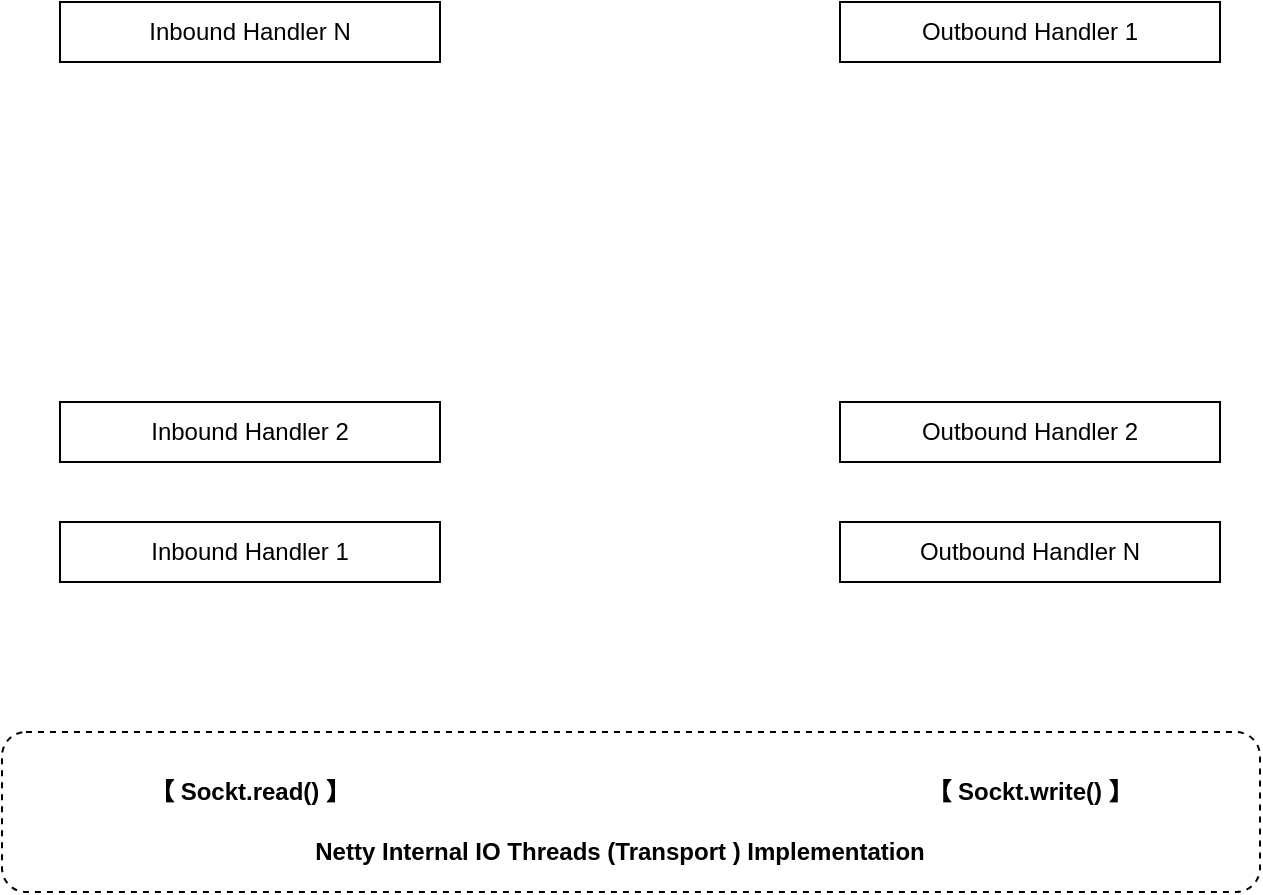 <mxfile version="12.7.9" type="github">
  <diagram id="yPCf9CUGtNr2qTbOwgeG" name="Page-1">
    <mxGraphModel dx="928" dy="541" grid="1" gridSize="10" guides="1" tooltips="1" connect="1" arrows="1" fold="1" page="1" pageScale="1" pageWidth="827" pageHeight="1169" math="0" shadow="0">
      <root>
        <mxCell id="0" />
        <mxCell id="1" parent="0" />
        <mxCell id="JNYOmFnwZQEJcVvZtrIi-4" value="" style="rounded=1;whiteSpace=wrap;html=1;dashed=1;" vertex="1" parent="1">
          <mxGeometry x="90" y="505" width="629" height="80" as="geometry" />
        </mxCell>
        <mxCell id="JNYOmFnwZQEJcVvZtrIi-1" value="&lt;b&gt;【 Sockt.read() 】&lt;/b&gt;" style="text;html=1;strokeColor=none;fillColor=none;align=center;verticalAlign=middle;whiteSpace=wrap;rounded=0;" vertex="1" parent="1">
          <mxGeometry x="159" y="525" width="110" height="20" as="geometry" />
        </mxCell>
        <mxCell id="JNYOmFnwZQEJcVvZtrIi-2" value="&lt;b&gt;【 Sockt.write() 】&lt;/b&gt;" style="text;html=1;strokeColor=none;fillColor=none;align=center;verticalAlign=middle;whiteSpace=wrap;rounded=0;" vertex="1" parent="1">
          <mxGeometry x="549" y="525" width="110" height="20" as="geometry" />
        </mxCell>
        <mxCell id="JNYOmFnwZQEJcVvZtrIi-5" value="&lt;b&gt;Netty Internal IO Threads (Transport ) Implementation&lt;/b&gt;" style="text;html=1;strokeColor=none;fillColor=none;align=center;verticalAlign=middle;whiteSpace=wrap;rounded=0;dashed=1;" vertex="1" parent="1">
          <mxGeometry x="209" y="555" width="380" height="20" as="geometry" />
        </mxCell>
        <mxCell id="JNYOmFnwZQEJcVvZtrIi-6" value="Inbound Handler 1" style="rounded=0;whiteSpace=wrap;html=1;" vertex="1" parent="1">
          <mxGeometry x="119" y="400" width="190" height="30" as="geometry" />
        </mxCell>
        <mxCell id="JNYOmFnwZQEJcVvZtrIi-10" value="Inbound Handler 2" style="rounded=0;whiteSpace=wrap;html=1;" vertex="1" parent="1">
          <mxGeometry x="119" y="340" width="190" height="30" as="geometry" />
        </mxCell>
        <mxCell id="JNYOmFnwZQEJcVvZtrIi-11" value="Inbound Handler N" style="rounded=0;whiteSpace=wrap;html=1;" vertex="1" parent="1">
          <mxGeometry x="119" y="140" width="190" height="30" as="geometry" />
        </mxCell>
        <mxCell id="JNYOmFnwZQEJcVvZtrIi-12" value="Outbound Handler N" style="rounded=0;whiteSpace=wrap;html=1;" vertex="1" parent="1">
          <mxGeometry x="509" y="400" width="190" height="30" as="geometry" />
        </mxCell>
        <mxCell id="JNYOmFnwZQEJcVvZtrIi-13" value="Outbound Handler 2" style="rounded=0;whiteSpace=wrap;html=1;" vertex="1" parent="1">
          <mxGeometry x="509" y="340" width="190" height="30" as="geometry" />
        </mxCell>
        <mxCell id="JNYOmFnwZQEJcVvZtrIi-14" value="Outbound Handler 1" style="rounded=0;whiteSpace=wrap;html=1;" vertex="1" parent="1">
          <mxGeometry x="509" y="140" width="190" height="30" as="geometry" />
        </mxCell>
      </root>
    </mxGraphModel>
  </diagram>
</mxfile>
